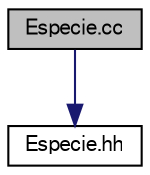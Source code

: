 digraph "Especie.cc"
{
 // LATEX_PDF_SIZE
  edge [fontname="FreeSans",fontsize="10",labelfontname="FreeSans",labelfontsize="10"];
  node [fontname="FreeSans",fontsize="10",shape=record];
  Node1 [label="Especie.cc",height=0.2,width=0.4,color="black", fillcolor="grey75", style="filled", fontcolor="black",tooltip=" "];
  Node1 -> Node2 [color="midnightblue",fontsize="10",style="solid"];
  Node2 [label="Especie.hh",height=0.2,width=0.4,color="black", fillcolor="white", style="filled",URL="$_especie_8hh.html",tooltip="Especificació de la classe Especie"];
}
